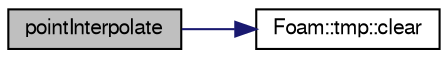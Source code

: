 digraph "pointInterpolate"
{
  bgcolor="transparent";
  edge [fontname="FreeSans",fontsize="10",labelfontname="FreeSans",labelfontsize="10"];
  node [fontname="FreeSans",fontsize="10",shape=record];
  rankdir="LR";
  Node1 [label="pointInterpolate",height=0.2,width=0.4,color="black", fillcolor="grey75", style="filled" fontcolor="black"];
  Node1 -> Node2 [color="midnightblue",fontsize="10",style="solid",fontname="FreeSans"];
  Node2 [label="Foam::tmp::clear",height=0.2,width=0.4,color="black",URL="$a02547.html#a5b0c20bea8c40bf73b3160cb1e0da350",tooltip="If object pointer points to valid object: "];
}

